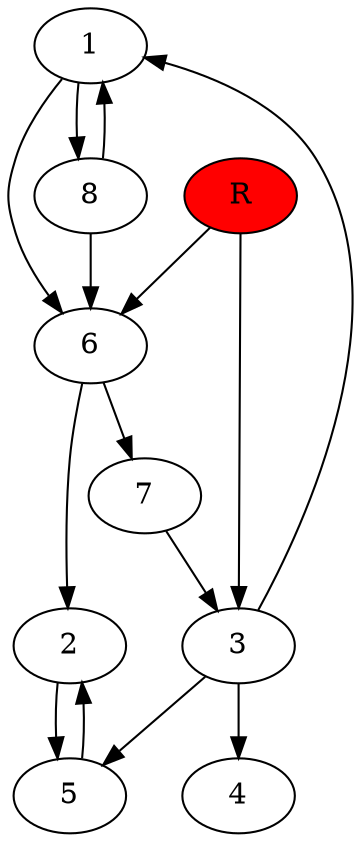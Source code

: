 digraph prb29192 {
	1
	2
	3
	4
	5
	6
	7
	8
	R [fillcolor="#ff0000" style=filled]
	1 -> 6
	1 -> 8
	2 -> 5
	3 -> 1
	3 -> 4
	3 -> 5
	5 -> 2
	6 -> 2
	6 -> 7
	7 -> 3
	8 -> 1
	8 -> 6
	R -> 3
	R -> 6
}
